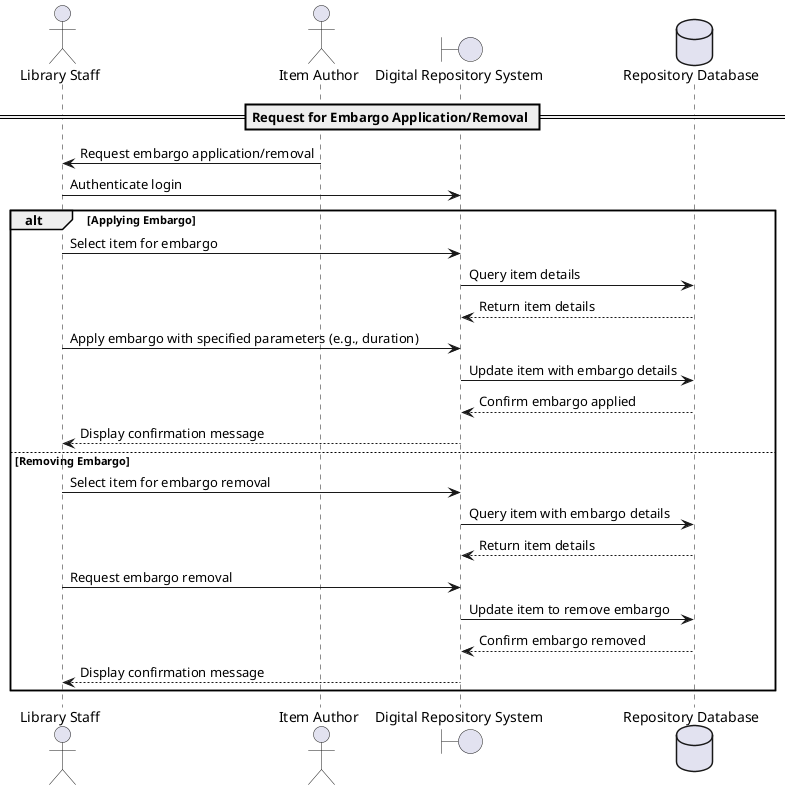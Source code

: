 @startuml

actor "Library Staff" as staff
actor "Item Author" as author
boundary "Digital Repository System" as system
database "Repository Database" as db

== Request for Embargo Application/Removal ==
author -> staff: Request embargo application/removal
staff -> system: Authenticate login

alt Applying Embargo
    staff -> system: Select item for embargo
    system -> db: Query item details
    db --> system: Return item details
    staff -> system: Apply embargo with specified parameters (e.g., duration)
    system -> db: Update item with embargo details
    db --> system: Confirm embargo applied
    system --> staff: Display confirmation message
else Removing Embargo
    staff -> system: Select item for embargo removal
    system -> db: Query item with embargo details
    db --> system: Return item details
    staff -> system: Request embargo removal
    system -> db: Update item to remove embargo
    db --> system: Confirm embargo removed
    system --> staff: Display confirmation message
end

@enduml